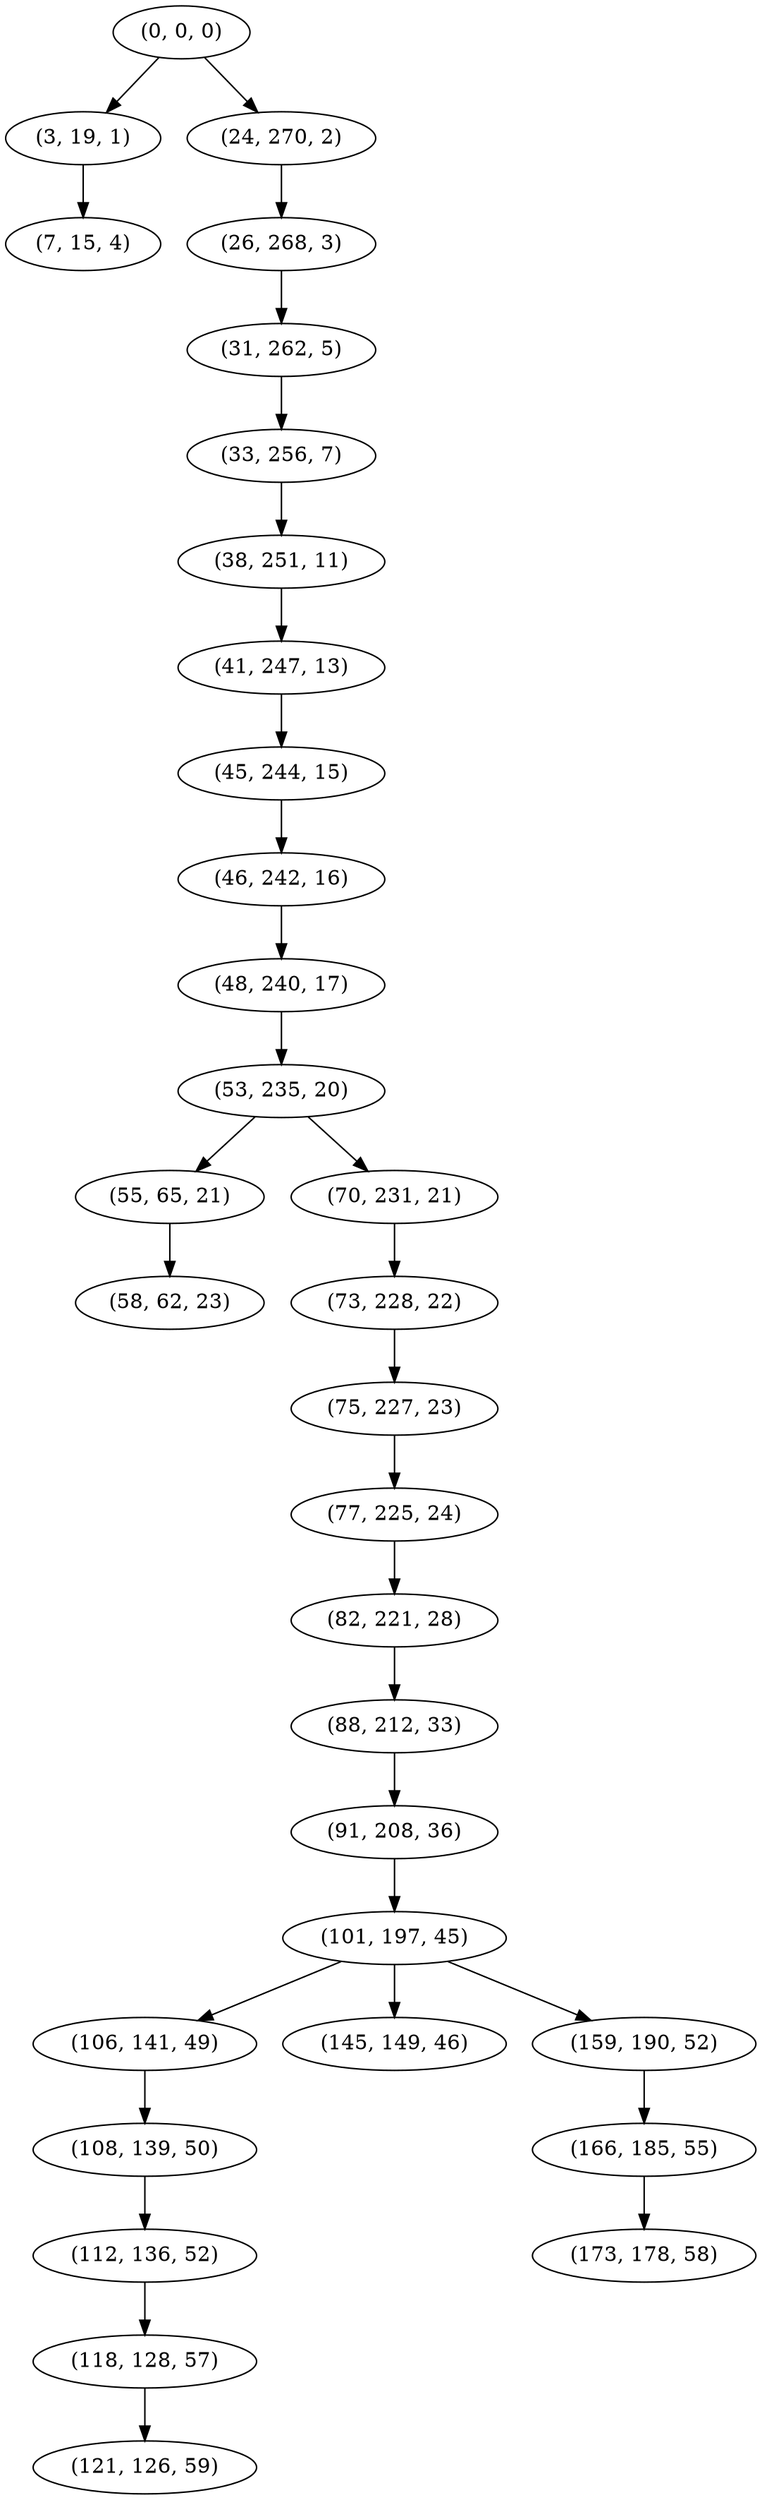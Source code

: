digraph tree {
    "(0, 0, 0)";
    "(3, 19, 1)";
    "(7, 15, 4)";
    "(24, 270, 2)";
    "(26, 268, 3)";
    "(31, 262, 5)";
    "(33, 256, 7)";
    "(38, 251, 11)";
    "(41, 247, 13)";
    "(45, 244, 15)";
    "(46, 242, 16)";
    "(48, 240, 17)";
    "(53, 235, 20)";
    "(55, 65, 21)";
    "(58, 62, 23)";
    "(70, 231, 21)";
    "(73, 228, 22)";
    "(75, 227, 23)";
    "(77, 225, 24)";
    "(82, 221, 28)";
    "(88, 212, 33)";
    "(91, 208, 36)";
    "(101, 197, 45)";
    "(106, 141, 49)";
    "(108, 139, 50)";
    "(112, 136, 52)";
    "(118, 128, 57)";
    "(121, 126, 59)";
    "(145, 149, 46)";
    "(159, 190, 52)";
    "(166, 185, 55)";
    "(173, 178, 58)";
    "(0, 0, 0)" -> "(3, 19, 1)";
    "(0, 0, 0)" -> "(24, 270, 2)";
    "(3, 19, 1)" -> "(7, 15, 4)";
    "(24, 270, 2)" -> "(26, 268, 3)";
    "(26, 268, 3)" -> "(31, 262, 5)";
    "(31, 262, 5)" -> "(33, 256, 7)";
    "(33, 256, 7)" -> "(38, 251, 11)";
    "(38, 251, 11)" -> "(41, 247, 13)";
    "(41, 247, 13)" -> "(45, 244, 15)";
    "(45, 244, 15)" -> "(46, 242, 16)";
    "(46, 242, 16)" -> "(48, 240, 17)";
    "(48, 240, 17)" -> "(53, 235, 20)";
    "(53, 235, 20)" -> "(55, 65, 21)";
    "(53, 235, 20)" -> "(70, 231, 21)";
    "(55, 65, 21)" -> "(58, 62, 23)";
    "(70, 231, 21)" -> "(73, 228, 22)";
    "(73, 228, 22)" -> "(75, 227, 23)";
    "(75, 227, 23)" -> "(77, 225, 24)";
    "(77, 225, 24)" -> "(82, 221, 28)";
    "(82, 221, 28)" -> "(88, 212, 33)";
    "(88, 212, 33)" -> "(91, 208, 36)";
    "(91, 208, 36)" -> "(101, 197, 45)";
    "(101, 197, 45)" -> "(106, 141, 49)";
    "(101, 197, 45)" -> "(145, 149, 46)";
    "(101, 197, 45)" -> "(159, 190, 52)";
    "(106, 141, 49)" -> "(108, 139, 50)";
    "(108, 139, 50)" -> "(112, 136, 52)";
    "(112, 136, 52)" -> "(118, 128, 57)";
    "(118, 128, 57)" -> "(121, 126, 59)";
    "(159, 190, 52)" -> "(166, 185, 55)";
    "(166, 185, 55)" -> "(173, 178, 58)";
}
